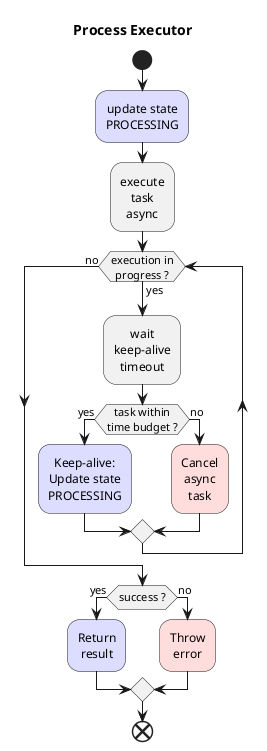 '
' Copyright © 2022 StreamNative
'
' Licensed under the Apache License, Version 2.0 (the "License");
' you may not use this file except in compliance with the License.
' You may obtain a copy of the License at
'
'     http://www.apache.org/licenses/LICENSE-2.0
'
' Unless required by applicable law or agreed to in writing, software
' distributed under the License is distributed on an "AS IS" BASIS,
' WITHOUT WARRANTIES OR CONDITIONS OF ANY KIND, either express or implied.
' See the License for the specific language governing permissions and
' limitations under the License.
'

@startuml

skinparam defaultTextAlignment center

title Process Executor

start
#DDDDFF:update state\nPROCESSING;
:execute\ntask\nasync;
while (execution in\nprogress ?) is (yes)
    :wait
    keep-alive
    timeout;
    if (task within\ntime budget ?) then (yes)
        #DDDDFF:Keep-alive:\nUpdate state\nPROCESSING;
    else (no)
        #FFDDDD:Cancel\nasync\ntask;
    endif
endwhile (no)
if (success ?) then (yes)
    #DDDDFF:Return\nresult;
else (no)
    #FFDDDD:Throw\nerror;
endif
end

@enduml
